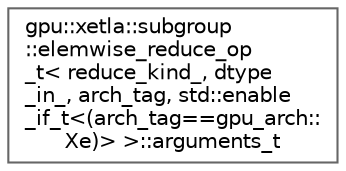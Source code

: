 digraph "Graphical Class Hierarchy"
{
 // LATEX_PDF_SIZE
  bgcolor="transparent";
  edge [fontname=Helvetica,fontsize=10,labelfontname=Helvetica,labelfontsize=10];
  node [fontname=Helvetica,fontsize=10,shape=box,height=0.2,width=0.4];
  rankdir="LR";
  Node0 [id="Node000000",label="gpu::xetla::subgroup\l::elemwise_reduce_op\l_t\< reduce_kind_, dtype\l_in_, arch_tag, std::enable\l_if_t\<(arch_tag==gpu_arch::\lXe)\> \>::arguments_t",height=0.2,width=0.4,color="grey40", fillcolor="white", style="filled",URL="$structgpu_1_1xetla_1_1subgroup_1_1elemwise__reduce__op__t_3_01reduce__kind___00_01dtype__in___00e5d4cfd1e9512cdc150f925b7deaf77d.html",tooltip=" "];
}
